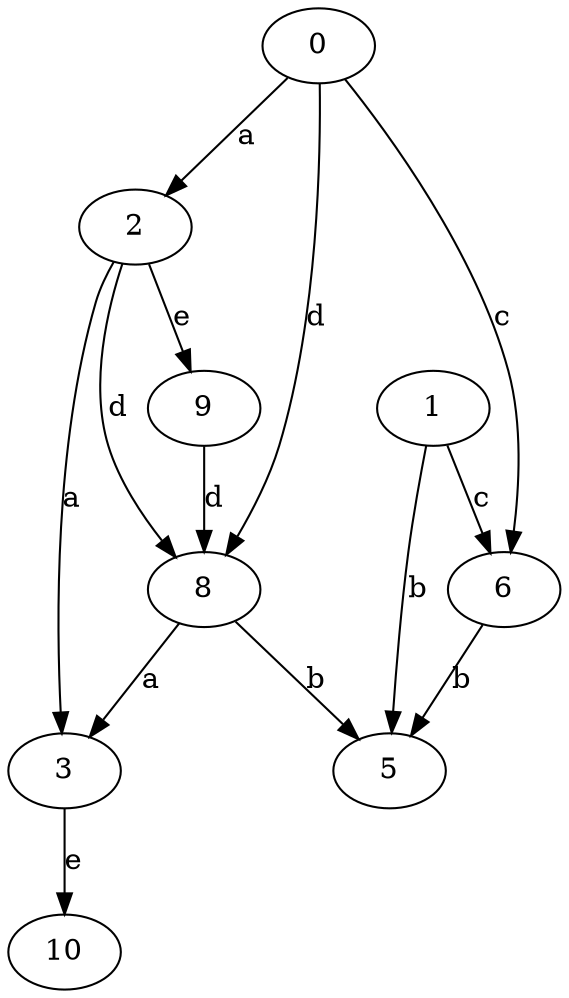 strict digraph  {
0;
2;
3;
5;
6;
1;
8;
9;
10;
0 -> 2  [label=a];
0 -> 6  [label=c];
0 -> 8  [label=d];
2 -> 3  [label=a];
2 -> 8  [label=d];
2 -> 9  [label=e];
3 -> 10  [label=e];
6 -> 5  [label=b];
1 -> 5  [label=b];
1 -> 6  [label=c];
8 -> 3  [label=a];
8 -> 5  [label=b];
9 -> 8  [label=d];
}
